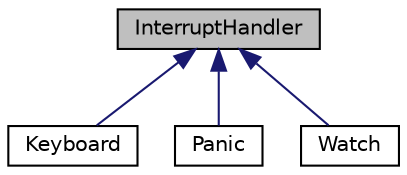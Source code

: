 digraph "InterruptHandler"
{
  bgcolor="transparent";
  edge [fontname="Helvetica",fontsize="10",labelfontname="Helvetica",labelfontsize="10"];
  node [fontname="Helvetica",fontsize="10",shape=record];
  Node1 [label="InterruptHandler",height=0.2,width=0.4,color="black", fillcolor="grey75", style="filled", fontcolor="black"];
  Node1 -> Node2 [dir="back",color="midnightblue",fontsize="10",style="solid",fontname="Helvetica"];
  Node2 [label="Keyboard",height=0.2,width=0.4,color="black",URL="$classKeyboard.html",tooltip="Treiber für die Tastatur, incl. Interruptunterstützung. "];
  Node1 -> Node3 [dir="back",color="midnightblue",fontsize="10",style="solid",fontname="Helvetica"];
  Node3 [label="Panic",height=0.2,width=0.4,color="black",URL="$classPanic.html",tooltip="Standardinterruptbehandlungsroutine. "];
  Node1 -> Node4 [dir="back",color="midnightblue",fontsize="10",style="solid",fontname="Helvetica"];
  Node4 [label="Watch",height=0.2,width=0.4,color="black",URL="$classWatch.html"];
}
